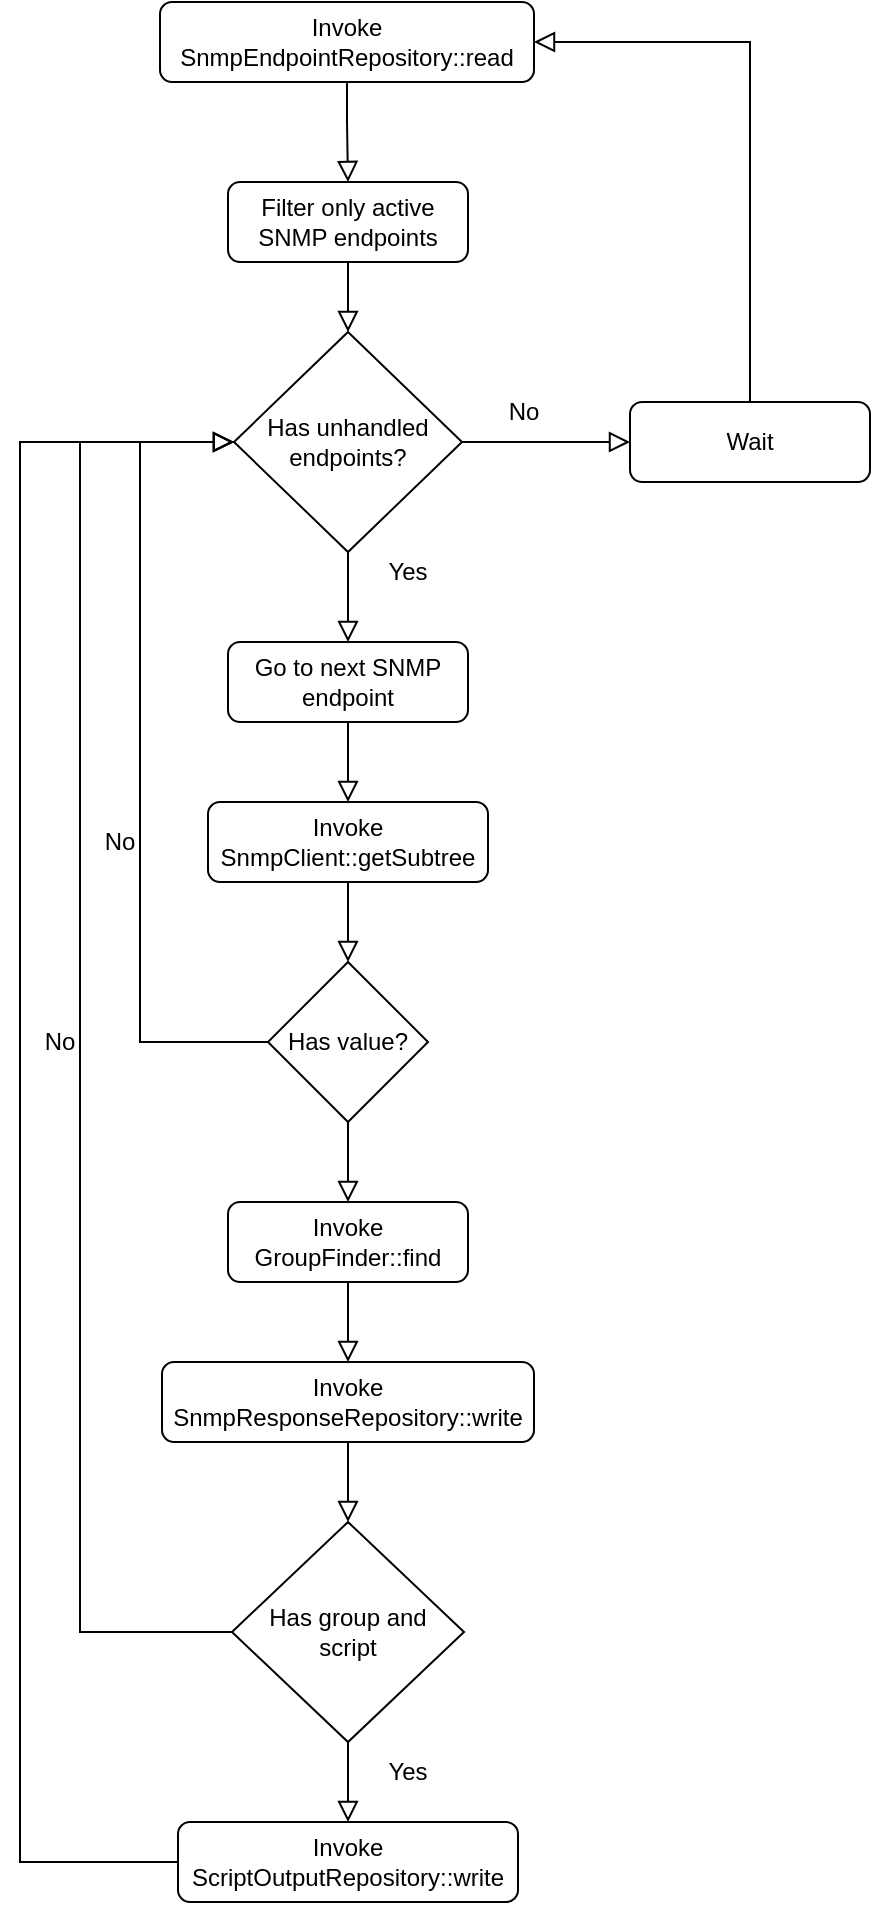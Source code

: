 <mxfile version="20.5.2" type="device"><diagram id="C5RBs43oDa-KdzZeNtuy" name="Page-1"><mxGraphModel dx="1038" dy="489" grid="1" gridSize="10" guides="1" tooltips="1" connect="1" arrows="1" fold="1" page="1" pageScale="1" pageWidth="827" pageHeight="1169" math="0" shadow="0"><root><mxCell id="WIyWlLk6GJQsqaUBKTNV-0"/><mxCell id="WIyWlLk6GJQsqaUBKTNV-1" parent="WIyWlLk6GJQsqaUBKTNV-0"/><mxCell id="WIyWlLk6GJQsqaUBKTNV-2" value="" style="rounded=0;html=1;jettySize=auto;orthogonalLoop=1;fontSize=11;endArrow=block;endFill=0;endSize=8;strokeWidth=1;shadow=0;labelBackgroundColor=none;edgeStyle=orthogonalEdgeStyle;entryX=0.5;entryY=0;entryDx=0;entryDy=0;" parent="WIyWlLk6GJQsqaUBKTNV-1" source="WIyWlLk6GJQsqaUBKTNV-3" target="Knd4Yg1Dw423i2IrylwG-0" edge="1"><mxGeometry relative="1" as="geometry"><Array as="points"><mxPoint x="414" y="90"/><mxPoint x="414" y="90"/></Array></mxGeometry></mxCell><mxCell id="WIyWlLk6GJQsqaUBKTNV-3" value="Invoke SnmpEndpointRepository::read" style="rounded=1;whiteSpace=wrap;html=1;fontSize=12;glass=0;strokeWidth=1;shadow=0;" parent="WIyWlLk6GJQsqaUBKTNV-1" vertex="1"><mxGeometry x="320" y="30" width="187" height="40" as="geometry"/></mxCell><mxCell id="Knd4Yg1Dw423i2IrylwG-0" value="Filter only active SNMP endpoints" style="rounded=1;whiteSpace=wrap;html=1;fontSize=12;glass=0;strokeWidth=1;shadow=0;" vertex="1" parent="WIyWlLk6GJQsqaUBKTNV-1"><mxGeometry x="354" y="120" width="120" height="40" as="geometry"/></mxCell><mxCell id="Knd4Yg1Dw423i2IrylwG-5" value="" style="rounded=0;html=1;jettySize=auto;orthogonalLoop=1;fontSize=11;endArrow=block;endFill=0;endSize=8;strokeWidth=1;shadow=0;labelBackgroundColor=none;edgeStyle=orthogonalEdgeStyle;entryX=0.5;entryY=0;entryDx=0;entryDy=0;exitX=0.5;exitY=1;exitDx=0;exitDy=0;" edge="1" parent="WIyWlLk6GJQsqaUBKTNV-1" source="Knd4Yg1Dw423i2IrylwG-0" target="Knd4Yg1Dw423i2IrylwG-31"><mxGeometry relative="1" as="geometry"><mxPoint x="584" y="130" as="sourcePoint"/><mxPoint x="584" y="170" as="targetPoint"/><Array as="points"/></mxGeometry></mxCell><mxCell id="Knd4Yg1Dw423i2IrylwG-6" value="Go to next SNMP endpoint" style="rounded=1;whiteSpace=wrap;html=1;fontSize=12;glass=0;strokeWidth=1;shadow=0;" vertex="1" parent="WIyWlLk6GJQsqaUBKTNV-1"><mxGeometry x="354" y="350" width="120" height="40" as="geometry"/></mxCell><mxCell id="Knd4Yg1Dw423i2IrylwG-8" value="Invoke SnmpClient::getSubtree" style="rounded=1;whiteSpace=wrap;html=1;fontSize=12;glass=0;strokeWidth=1;shadow=0;" vertex="1" parent="WIyWlLk6GJQsqaUBKTNV-1"><mxGeometry x="344" y="430" width="140" height="40" as="geometry"/></mxCell><mxCell id="Knd4Yg1Dw423i2IrylwG-9" value="" style="rounded=0;html=1;jettySize=auto;orthogonalLoop=1;fontSize=11;endArrow=block;endFill=0;endSize=8;strokeWidth=1;shadow=0;labelBackgroundColor=none;edgeStyle=orthogonalEdgeStyle;entryX=0.5;entryY=0;entryDx=0;entryDy=0;exitX=0.5;exitY=1;exitDx=0;exitDy=0;" edge="1" parent="WIyWlLk6GJQsqaUBKTNV-1" source="Knd4Yg1Dw423i2IrylwG-6" target="Knd4Yg1Dw423i2IrylwG-8"><mxGeometry relative="1" as="geometry"><mxPoint x="554" y="400" as="sourcePoint"/><mxPoint x="554" y="440" as="targetPoint"/><Array as="points"/></mxGeometry></mxCell><mxCell id="Knd4Yg1Dw423i2IrylwG-12" value="Has value?" style="rhombus;whiteSpace=wrap;html=1;" vertex="1" parent="WIyWlLk6GJQsqaUBKTNV-1"><mxGeometry x="374" y="510" width="80" height="80" as="geometry"/></mxCell><mxCell id="Knd4Yg1Dw423i2IrylwG-13" value="" style="rounded=0;html=1;jettySize=auto;orthogonalLoop=1;fontSize=11;endArrow=block;endFill=0;endSize=8;strokeWidth=1;shadow=0;labelBackgroundColor=none;edgeStyle=orthogonalEdgeStyle;entryX=0.5;entryY=0;entryDx=0;entryDy=0;exitX=0.5;exitY=1;exitDx=0;exitDy=0;" edge="1" parent="WIyWlLk6GJQsqaUBKTNV-1" source="Knd4Yg1Dw423i2IrylwG-8" target="Knd4Yg1Dw423i2IrylwG-12"><mxGeometry relative="1" as="geometry"><mxPoint x="564" y="480" as="sourcePoint"/><mxPoint x="564" y="520" as="targetPoint"/><Array as="points"><mxPoint x="414" y="480"/><mxPoint x="414" y="480"/></Array></mxGeometry></mxCell><mxCell id="Knd4Yg1Dw423i2IrylwG-15" value="" style="rounded=0;html=1;jettySize=auto;orthogonalLoop=1;fontSize=11;endArrow=block;endFill=0;endSize=8;strokeWidth=1;shadow=0;labelBackgroundColor=none;edgeStyle=orthogonalEdgeStyle;exitX=0;exitY=0.5;exitDx=0;exitDy=0;entryX=0;entryY=0.5;entryDx=0;entryDy=0;" edge="1" parent="WIyWlLk6GJQsqaUBKTNV-1" source="Knd4Yg1Dw423i2IrylwG-12" target="Knd4Yg1Dw423i2IrylwG-31"><mxGeometry relative="1" as="geometry"><mxPoint x="190" y="500" as="sourcePoint"/><mxPoint x="350" y="370" as="targetPoint"/><Array as="points"><mxPoint x="310" y="550"/><mxPoint x="310" y="250"/></Array></mxGeometry></mxCell><mxCell id="Knd4Yg1Dw423i2IrylwG-16" value="No" style="text;html=1;strokeColor=none;fillColor=none;align=center;verticalAlign=middle;whiteSpace=wrap;rounded=0;" vertex="1" parent="WIyWlLk6GJQsqaUBKTNV-1"><mxGeometry x="270" y="435" width="60" height="30" as="geometry"/></mxCell><mxCell id="Knd4Yg1Dw423i2IrylwG-18" value="Invoke GroupFinder::find" style="rounded=1;whiteSpace=wrap;html=1;fontSize=12;glass=0;strokeWidth=1;shadow=0;" vertex="1" parent="WIyWlLk6GJQsqaUBKTNV-1"><mxGeometry x="354" y="630" width="120" height="40" as="geometry"/></mxCell><mxCell id="Knd4Yg1Dw423i2IrylwG-19" value="" style="rounded=0;html=1;jettySize=auto;orthogonalLoop=1;fontSize=11;endArrow=block;endFill=0;endSize=8;strokeWidth=1;shadow=0;labelBackgroundColor=none;edgeStyle=orthogonalEdgeStyle;entryX=0.5;entryY=0;entryDx=0;entryDy=0;exitX=0.5;exitY=1;exitDx=0;exitDy=0;" edge="1" parent="WIyWlLk6GJQsqaUBKTNV-1" source="Knd4Yg1Dw423i2IrylwG-12" target="Knd4Yg1Dw423i2IrylwG-18"><mxGeometry relative="1" as="geometry"><mxPoint x="600" y="590" as="sourcePoint"/><mxPoint x="600" y="630" as="targetPoint"/><Array as="points"><mxPoint x="414" y="610"/><mxPoint x="414" y="610"/></Array></mxGeometry></mxCell><mxCell id="Knd4Yg1Dw423i2IrylwG-21" value="Invoke SnmpResponseRepository::write" style="rounded=1;whiteSpace=wrap;html=1;fontSize=12;glass=0;strokeWidth=1;shadow=0;" vertex="1" parent="WIyWlLk6GJQsqaUBKTNV-1"><mxGeometry x="321" y="710" width="186" height="40" as="geometry"/></mxCell><mxCell id="Knd4Yg1Dw423i2IrylwG-22" value="" style="rounded=0;html=1;jettySize=auto;orthogonalLoop=1;fontSize=11;endArrow=block;endFill=0;endSize=8;strokeWidth=1;shadow=0;labelBackgroundColor=none;edgeStyle=orthogonalEdgeStyle;entryX=0.5;entryY=0;entryDx=0;entryDy=0;exitX=0.5;exitY=1;exitDx=0;exitDy=0;" edge="1" parent="WIyWlLk6GJQsqaUBKTNV-1" source="Knd4Yg1Dw423i2IrylwG-18" target="Knd4Yg1Dw423i2IrylwG-21"><mxGeometry relative="1" as="geometry"><mxPoint x="560" y="640" as="sourcePoint"/><mxPoint x="560" y="680" as="targetPoint"/><Array as="points"><mxPoint x="414" y="690"/><mxPoint x="414" y="690"/></Array></mxGeometry></mxCell><mxCell id="Knd4Yg1Dw423i2IrylwG-23" value="Has group and&lt;br&gt;script" style="rhombus;whiteSpace=wrap;html=1;" vertex="1" parent="WIyWlLk6GJQsqaUBKTNV-1"><mxGeometry x="356" y="790" width="116" height="110" as="geometry"/></mxCell><mxCell id="Knd4Yg1Dw423i2IrylwG-24" value="" style="rounded=0;html=1;jettySize=auto;orthogonalLoop=1;fontSize=11;endArrow=block;endFill=0;endSize=8;strokeWidth=1;shadow=0;labelBackgroundColor=none;edgeStyle=orthogonalEdgeStyle;entryX=0.5;entryY=0;entryDx=0;entryDy=0;exitX=0.5;exitY=1;exitDx=0;exitDy=0;" edge="1" parent="WIyWlLk6GJQsqaUBKTNV-1" source="Knd4Yg1Dw423i2IrylwG-21" target="Knd4Yg1Dw423i2IrylwG-23"><mxGeometry relative="1" as="geometry"><mxPoint x="484" y="770" as="sourcePoint"/><mxPoint x="484" y="810" as="targetPoint"/><Array as="points"><mxPoint x="414" y="770"/><mxPoint x="414" y="770"/></Array></mxGeometry></mxCell><mxCell id="Knd4Yg1Dw423i2IrylwG-25" value="" style="rounded=0;html=1;jettySize=auto;orthogonalLoop=1;fontSize=11;endArrow=block;endFill=0;endSize=8;strokeWidth=1;shadow=0;labelBackgroundColor=none;edgeStyle=orthogonalEdgeStyle;exitX=0;exitY=0.5;exitDx=0;exitDy=0;entryX=0;entryY=0.5;entryDx=0;entryDy=0;" edge="1" parent="WIyWlLk6GJQsqaUBKTNV-1" source="Knd4Yg1Dw423i2IrylwG-23" target="Knd4Yg1Dw423i2IrylwG-31"><mxGeometry relative="1" as="geometry"><mxPoint x="240" y="770" as="sourcePoint"/><mxPoint x="330" y="390" as="targetPoint"/><Array as="points"><mxPoint x="280" y="845"/><mxPoint x="280" y="250"/></Array></mxGeometry></mxCell><mxCell id="Knd4Yg1Dw423i2IrylwG-26" value="No" style="text;html=1;strokeColor=none;fillColor=none;align=center;verticalAlign=middle;whiteSpace=wrap;rounded=0;" vertex="1" parent="WIyWlLk6GJQsqaUBKTNV-1"><mxGeometry x="240" y="535" width="60" height="30" as="geometry"/></mxCell><mxCell id="Knd4Yg1Dw423i2IrylwG-27" value="Invoke ScriptOutputRepository::write" style="rounded=1;whiteSpace=wrap;html=1;fontSize=12;glass=0;strokeWidth=1;shadow=0;" vertex="1" parent="WIyWlLk6GJQsqaUBKTNV-1"><mxGeometry x="329" y="940" width="170" height="40" as="geometry"/></mxCell><mxCell id="Knd4Yg1Dw423i2IrylwG-28" value="" style="rounded=0;html=1;jettySize=auto;orthogonalLoop=1;fontSize=11;endArrow=block;endFill=0;endSize=8;strokeWidth=1;shadow=0;labelBackgroundColor=none;edgeStyle=orthogonalEdgeStyle;entryX=0.5;entryY=0;entryDx=0;entryDy=0;exitX=0.5;exitY=1;exitDx=0;exitDy=0;" edge="1" parent="WIyWlLk6GJQsqaUBKTNV-1" source="Knd4Yg1Dw423i2IrylwG-23" target="Knd4Yg1Dw423i2IrylwG-27"><mxGeometry relative="1" as="geometry"><mxPoint x="670" y="800" as="sourcePoint"/><mxPoint x="670" y="840" as="targetPoint"/><Array as="points"><mxPoint x="414" y="910"/><mxPoint x="414" y="910"/></Array></mxGeometry></mxCell><mxCell id="Knd4Yg1Dw423i2IrylwG-29" value="Yes" style="text;html=1;strokeColor=none;fillColor=none;align=center;verticalAlign=middle;whiteSpace=wrap;rounded=0;" vertex="1" parent="WIyWlLk6GJQsqaUBKTNV-1"><mxGeometry x="414" y="900" width="60" height="30" as="geometry"/></mxCell><mxCell id="Knd4Yg1Dw423i2IrylwG-31" value="Has unhandled&lt;br&gt;endpoints?" style="rhombus;whiteSpace=wrap;html=1;" vertex="1" parent="WIyWlLk6GJQsqaUBKTNV-1"><mxGeometry x="357" y="195" width="114" height="110" as="geometry"/></mxCell><mxCell id="Knd4Yg1Dw423i2IrylwG-32" value="" style="rounded=0;html=1;jettySize=auto;orthogonalLoop=1;fontSize=11;endArrow=block;endFill=0;endSize=8;strokeWidth=1;shadow=0;labelBackgroundColor=none;edgeStyle=orthogonalEdgeStyle;entryX=0.5;entryY=0;entryDx=0;entryDy=0;exitX=0.5;exitY=1;exitDx=0;exitDy=0;" edge="1" parent="WIyWlLk6GJQsqaUBKTNV-1" source="Knd4Yg1Dw423i2IrylwG-31" target="Knd4Yg1Dw423i2IrylwG-6"><mxGeometry relative="1" as="geometry"><mxPoint x="614.5" y="220" as="sourcePoint"/><mxPoint x="614.5" y="290" as="targetPoint"/><Array as="points"><mxPoint x="414" y="330"/><mxPoint x="414" y="330"/></Array></mxGeometry></mxCell><mxCell id="Knd4Yg1Dw423i2IrylwG-34" value="" style="rounded=0;html=1;jettySize=auto;orthogonalLoop=1;fontSize=11;endArrow=block;endFill=0;endSize=8;strokeWidth=1;shadow=0;labelBackgroundColor=none;edgeStyle=orthogonalEdgeStyle;exitX=1;exitY=0.5;exitDx=0;exitDy=0;entryX=0;entryY=0.5;entryDx=0;entryDy=0;" edge="1" parent="WIyWlLk6GJQsqaUBKTNV-1" source="Knd4Yg1Dw423i2IrylwG-31" target="Knd4Yg1Dw423i2IrylwG-40"><mxGeometry relative="1" as="geometry"><mxPoint x="550" y="310" as="sourcePoint"/><mxPoint x="530" y="280" as="targetPoint"/><Array as="points"/></mxGeometry></mxCell><mxCell id="Knd4Yg1Dw423i2IrylwG-35" value="No" style="text;html=1;strokeColor=none;fillColor=none;align=center;verticalAlign=middle;whiteSpace=wrap;rounded=0;" vertex="1" parent="WIyWlLk6GJQsqaUBKTNV-1"><mxGeometry x="472" y="220" width="60" height="30" as="geometry"/></mxCell><mxCell id="Knd4Yg1Dw423i2IrylwG-36" value="Yes" style="text;html=1;strokeColor=none;fillColor=none;align=center;verticalAlign=middle;whiteSpace=wrap;rounded=0;" vertex="1" parent="WIyWlLk6GJQsqaUBKTNV-1"><mxGeometry x="414" y="300" width="60" height="30" as="geometry"/></mxCell><mxCell id="Knd4Yg1Dw423i2IrylwG-40" value="Wait" style="rounded=1;whiteSpace=wrap;html=1;fontSize=12;glass=0;strokeWidth=1;shadow=0;" vertex="1" parent="WIyWlLk6GJQsqaUBKTNV-1"><mxGeometry x="555" y="230" width="120" height="40" as="geometry"/></mxCell><mxCell id="Knd4Yg1Dw423i2IrylwG-41" value="" style="rounded=0;html=1;jettySize=auto;orthogonalLoop=1;fontSize=11;endArrow=block;endFill=0;endSize=8;strokeWidth=1;shadow=0;labelBackgroundColor=none;edgeStyle=orthogonalEdgeStyle;entryX=1;entryY=0.5;entryDx=0;entryDy=0;exitX=0.5;exitY=0;exitDx=0;exitDy=0;" edge="1" parent="WIyWlLk6GJQsqaUBKTNV-1" source="Knd4Yg1Dw423i2IrylwG-40" target="WIyWlLk6GJQsqaUBKTNV-3"><mxGeometry relative="1" as="geometry"><mxPoint x="700" y="90" as="sourcePoint"/><mxPoint x="779" y="90" as="targetPoint"/><Array as="points"><mxPoint x="615" y="50"/></Array></mxGeometry></mxCell><mxCell id="Knd4Yg1Dw423i2IrylwG-42" value="" style="rounded=0;html=1;jettySize=auto;orthogonalLoop=1;fontSize=11;endArrow=block;endFill=0;endSize=8;strokeWidth=1;shadow=0;labelBackgroundColor=none;edgeStyle=orthogonalEdgeStyle;exitX=0;exitY=0.5;exitDx=0;exitDy=0;entryX=0;entryY=0.5;entryDx=0;entryDy=0;" edge="1" parent="WIyWlLk6GJQsqaUBKTNV-1" source="Knd4Yg1Dw423i2IrylwG-27" target="Knd4Yg1Dw423i2IrylwG-31"><mxGeometry relative="1" as="geometry"><mxPoint x="190" y="850" as="sourcePoint"/><mxPoint x="220" y="290" as="targetPoint"/><Array as="points"><mxPoint x="250" y="960"/><mxPoint x="250" y="250"/></Array></mxGeometry></mxCell></root></mxGraphModel></diagram></mxfile>